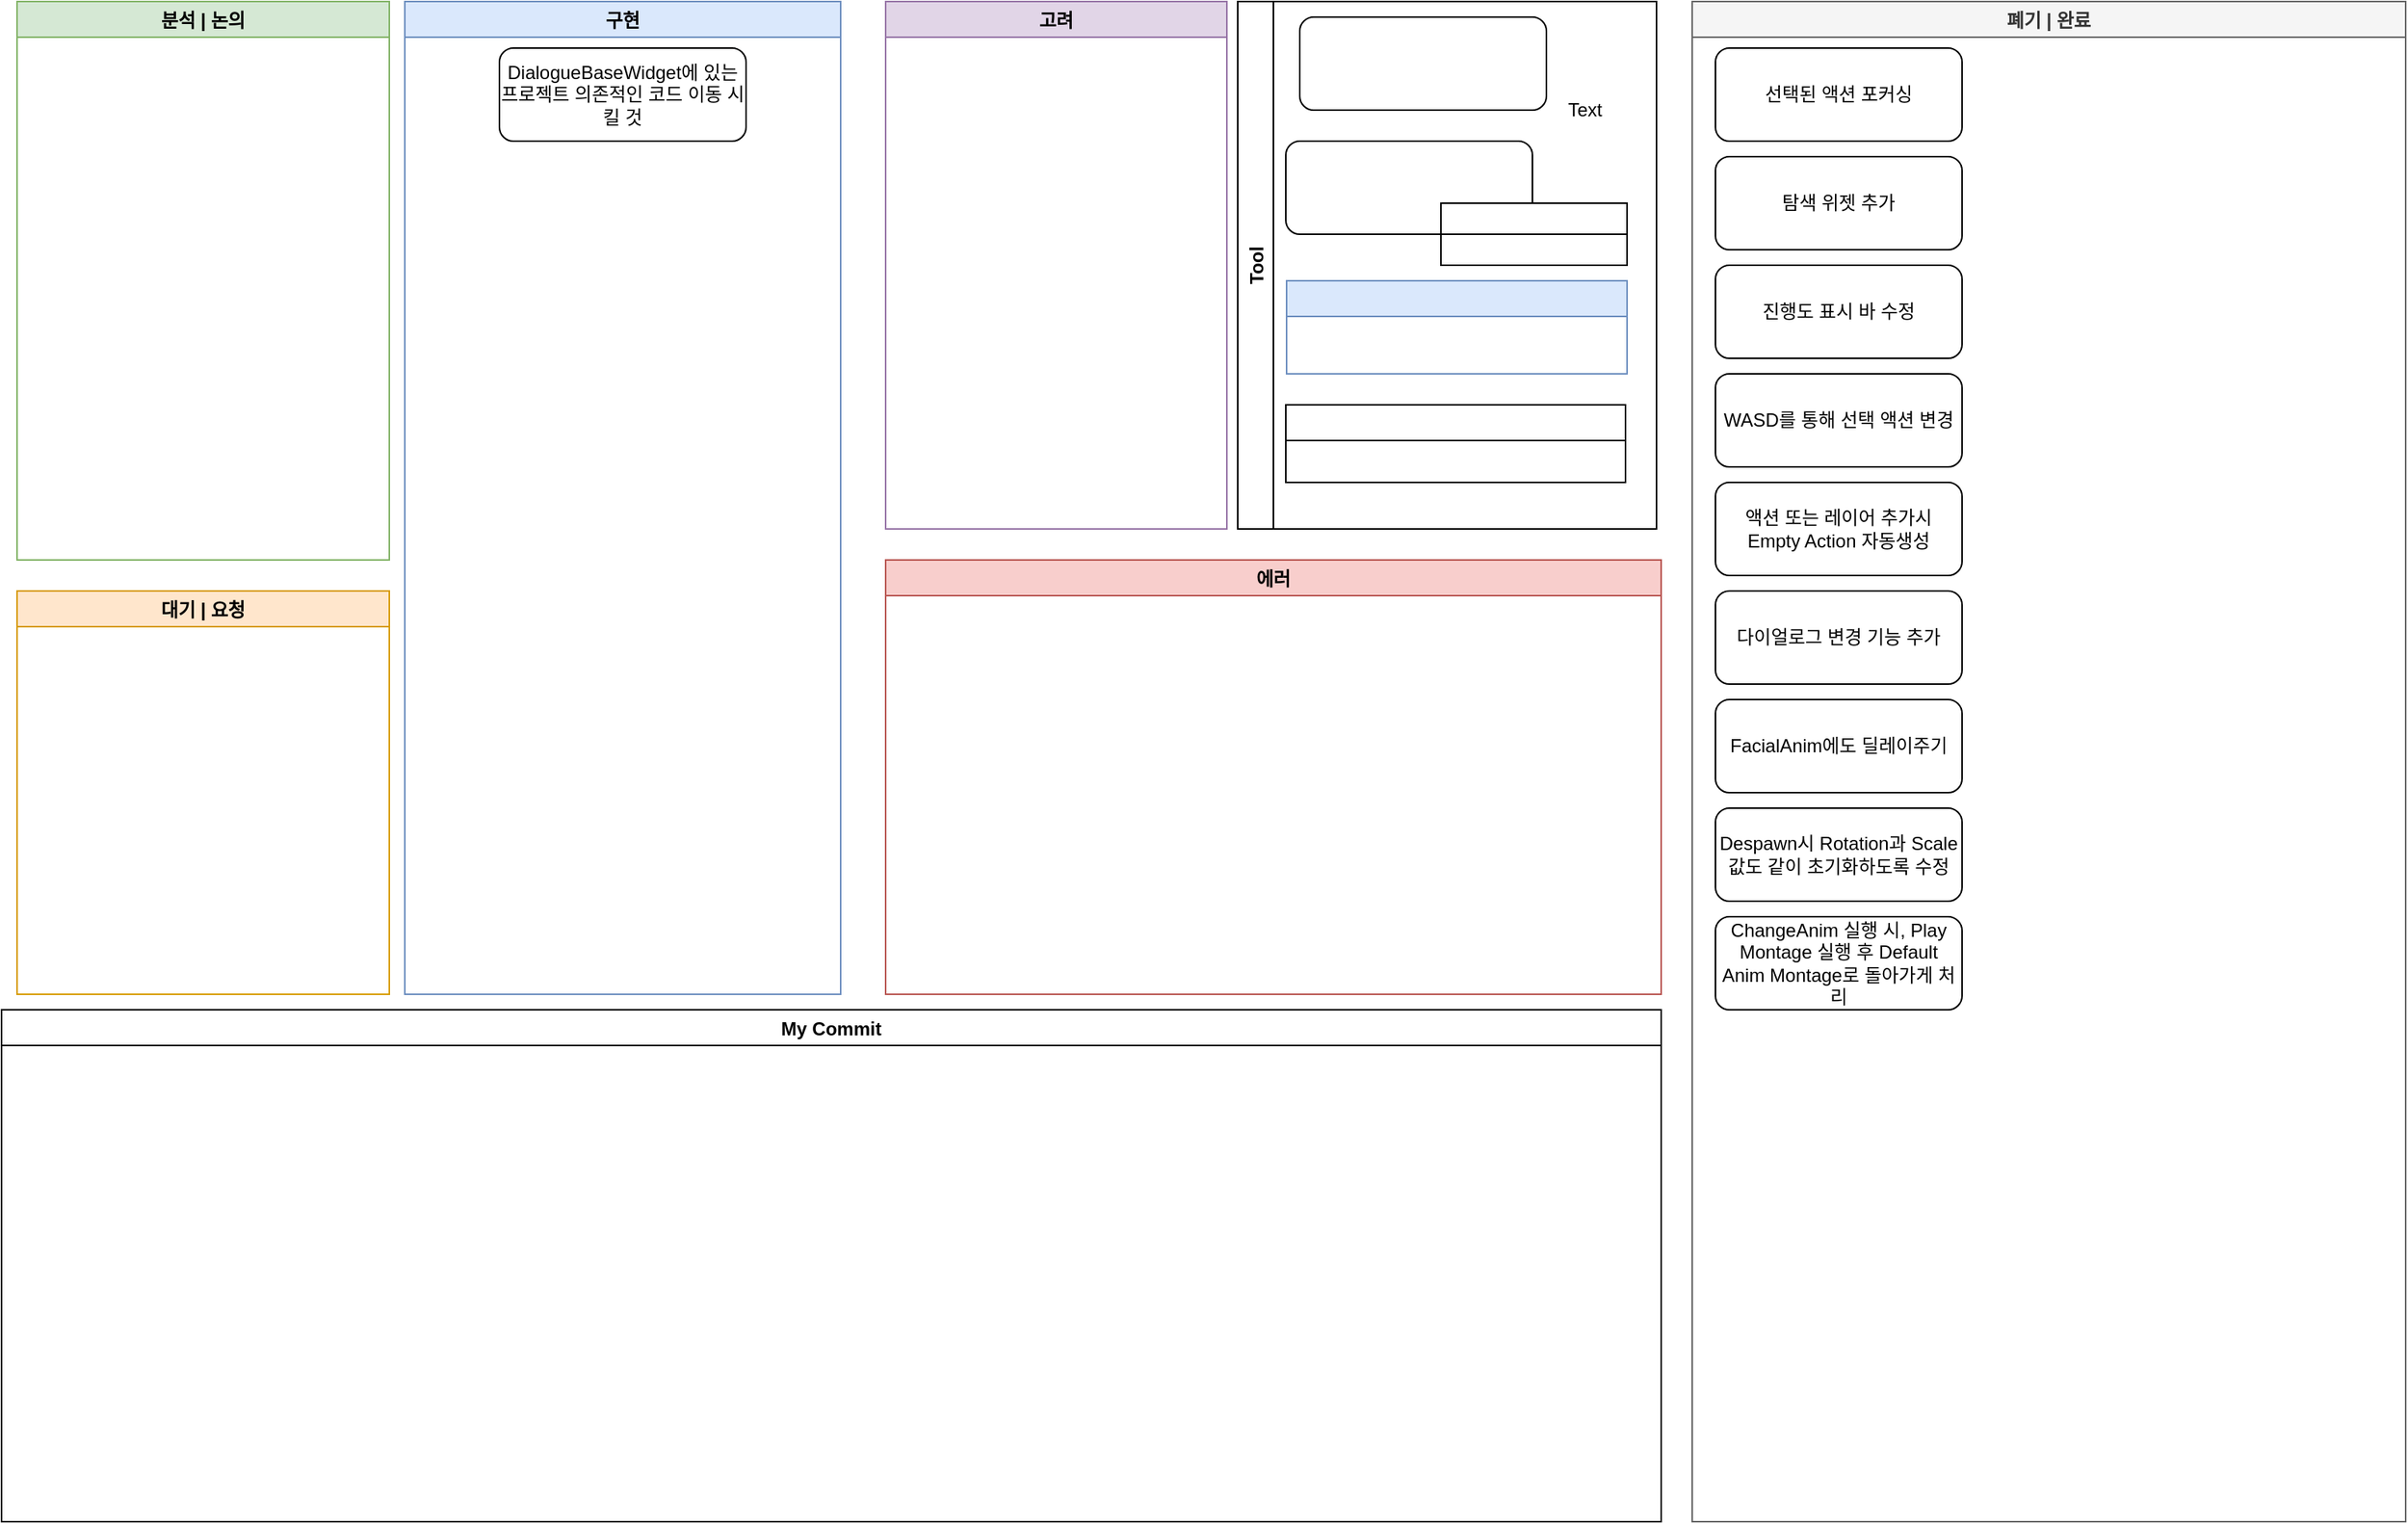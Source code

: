 <mxfile version="15.9.1" type="github">
  <diagram id="sQ8EXhfYu_Z4RW1TYD9f" name="Page-1">
    <mxGraphModel dx="1422" dy="762" grid="1" gridSize="10" guides="1" tooltips="1" connect="1" arrows="1" fold="1" page="1" pageScale="1" pageWidth="827" pageHeight="1169" math="0" shadow="0">
      <root>
        <mxCell id="0" />
        <mxCell id="1" parent="0" />
        <mxCell id="wOnGFkAYj0Utu0_wV-MN-16" value="구현" style="swimlane;fillColor=#dae8fc;strokeColor=#6c8ebf;" parent="1" vertex="1">
          <mxGeometry x="290" y="50" width="281" height="640" as="geometry" />
        </mxCell>
        <mxCell id="HhCp5bAyaU2a7FvYHvNe-1" value="DialogueBaseWidget에 있는 프로젝트 의존적인 코드 이동 시킬 것" style="rounded=1;whiteSpace=wrap;html=1;" parent="wOnGFkAYj0Utu0_wV-MN-16" vertex="1">
          <mxGeometry x="61" y="30" width="159" height="60" as="geometry" />
        </mxCell>
        <mxCell id="wOnGFkAYj0Utu0_wV-MN-17" value="분석 | 논의" style="swimlane;strokeColor=#82b366;fillColor=#D5E8D4;" parent="1" vertex="1">
          <mxGeometry x="40" y="50" width="240" height="360" as="geometry" />
        </mxCell>
        <mxCell id="wOnGFkAYj0Utu0_wV-MN-18" value="고려" style="swimlane;fillColor=#e1d5e7;strokeColor=#9673a6;" parent="1" vertex="1">
          <mxGeometry x="600" y="50" width="220" height="340" as="geometry" />
        </mxCell>
        <mxCell id="MTrl5ynQiznJmTlUDSWs-4" value="대기 | 요청" style="swimlane;strokeColor=#d79b00;fillColor=#ffe6cc;" parent="1" vertex="1">
          <mxGeometry x="40" y="430" width="240" height="260" as="geometry" />
        </mxCell>
        <mxCell id="9A0mLHsorhuxDrabdEOj-9" value="에러" style="swimlane;fillColor=#f8cecc;strokeColor=#b85450;" parent="1" vertex="1">
          <mxGeometry x="600" y="410" width="500" height="280" as="geometry" />
        </mxCell>
        <mxCell id="hDPYIisuoytdxOGGVnbc-3" value="폐기 | 완료" style="swimlane;strokeColor=#666666;fillColor=#f5f5f5;fontColor=#333333;" parent="1" vertex="1">
          <mxGeometry x="1120" y="50" width="460" height="980" as="geometry" />
        </mxCell>
        <mxCell id="dXj6saH3smWJqcKDuyGU-1" value="선택된 액션 포커싱" style="rounded=1;whiteSpace=wrap;html=1;" parent="hDPYIisuoytdxOGGVnbc-3" vertex="1">
          <mxGeometry x="15" y="30" width="159" height="60" as="geometry" />
        </mxCell>
        <mxCell id="0PK8Xxotu-AW9bvvwrs6-1" value="탐색 위젯 추가" style="rounded=1;whiteSpace=wrap;html=1;" parent="hDPYIisuoytdxOGGVnbc-3" vertex="1">
          <mxGeometry x="15" y="100" width="159" height="60" as="geometry" />
        </mxCell>
        <mxCell id="lwPaKuRbPRr6uR4jAGTN-5" value="진행도 표시 바 수정" style="rounded=1;whiteSpace=wrap;html=1;" parent="hDPYIisuoytdxOGGVnbc-3" vertex="1">
          <mxGeometry x="15" y="170" width="159" height="60" as="geometry" />
        </mxCell>
        <mxCell id="dXj6saH3smWJqcKDuyGU-2" value="WASD를 통해 선택 액션 변경" style="rounded=1;whiteSpace=wrap;html=1;" parent="hDPYIisuoytdxOGGVnbc-3" vertex="1">
          <mxGeometry x="15" y="240" width="159" height="60" as="geometry" />
        </mxCell>
        <mxCell id="475E-KhLen9UFLIVENfY-2" value="액션 또는 레이어 추가시 Empty Action 자동생성" style="rounded=1;whiteSpace=wrap;html=1;" parent="hDPYIisuoytdxOGGVnbc-3" vertex="1">
          <mxGeometry x="15" y="310" width="159" height="60" as="geometry" />
        </mxCell>
        <mxCell id="475E-KhLen9UFLIVENfY-1" value="다이얼로그 변경 기능 추가" style="rounded=1;whiteSpace=wrap;html=1;" parent="hDPYIisuoytdxOGGVnbc-3" vertex="1">
          <mxGeometry x="15" y="380" width="159" height="60" as="geometry" />
        </mxCell>
        <mxCell id="ZNA3MldTxm_1SV7WsNPP-1" value="FacialAnim에도 딜레이주기" style="rounded=1;whiteSpace=wrap;html=1;" parent="hDPYIisuoytdxOGGVnbc-3" vertex="1">
          <mxGeometry x="15" y="450" width="159" height="60" as="geometry" />
        </mxCell>
        <mxCell id="RefqtvOPT-CbneVdhMJ4-1" value="Despawn시 Rotation과 Scale값도 같이 초기화하도록 수정" style="rounded=1;whiteSpace=wrap;html=1;" parent="hDPYIisuoytdxOGGVnbc-3" vertex="1">
          <mxGeometry x="15" y="520" width="159" height="60" as="geometry" />
        </mxCell>
        <mxCell id="TX_oiNkGi4RhC6tSfaPi-1" value="&lt;div&gt;ChangeAnim 실행 시, Play Montage 실행 후 Default Anim Montage로 돌아가게 처리&lt;/div&gt;" style="rounded=1;whiteSpace=wrap;html=1;" parent="hDPYIisuoytdxOGGVnbc-3" vertex="1">
          <mxGeometry x="15" y="590" width="159" height="60" as="geometry" />
        </mxCell>
        <mxCell id="6kkVd8V_ymKgZ0_L0vxy-3" value="My Commit" style="swimlane;" parent="1" vertex="1">
          <mxGeometry x="30" y="700" width="1070" height="330" as="geometry">
            <mxRectangle x="49" y="720" width="100" height="23" as="alternateBounds" />
          </mxGeometry>
        </mxCell>
        <mxCell id="oumLD8d3DvaTa1NXrWpt-27" value="Tool" style="swimlane;horizontal=0;" parent="1" vertex="1">
          <mxGeometry x="827" y="50" width="270" height="340" as="geometry" />
        </mxCell>
        <mxCell id="oumLD8d3DvaTa1NXrWpt-25" value="" style="rounded=1;whiteSpace=wrap;html=1;" parent="oumLD8d3DvaTa1NXrWpt-27" vertex="1">
          <mxGeometry x="40" y="10" width="159" height="60" as="geometry" />
        </mxCell>
        <mxCell id="oumLD8d3DvaTa1NXrWpt-31" value="" style="group" parent="oumLD8d3DvaTa1NXrWpt-27" vertex="1" connectable="0">
          <mxGeometry x="31" y="90" width="220" height="80" as="geometry" />
        </mxCell>
        <mxCell id="oumLD8d3DvaTa1NXrWpt-28" value="" style="rounded=1;whiteSpace=wrap;html=1;" parent="oumLD8d3DvaTa1NXrWpt-31" vertex="1">
          <mxGeometry width="159" height="60" as="geometry" />
        </mxCell>
        <mxCell id="oumLD8d3DvaTa1NXrWpt-29" value="" style="rounded=0;whiteSpace=wrap;html=1;" parent="oumLD8d3DvaTa1NXrWpt-31" vertex="1">
          <mxGeometry x="100" y="60" width="120" height="20" as="geometry" />
        </mxCell>
        <mxCell id="oumLD8d3DvaTa1NXrWpt-30" value="" style="rounded=0;whiteSpace=wrap;html=1;" parent="oumLD8d3DvaTa1NXrWpt-31" vertex="1">
          <mxGeometry x="100" y="40" width="120" height="20" as="geometry" />
        </mxCell>
        <mxCell id="oumLD8d3DvaTa1NXrWpt-32" value="" style="swimlane;fillColor=#dae8fc;strokeColor=#6c8ebf;" parent="oumLD8d3DvaTa1NXrWpt-27" vertex="1">
          <mxGeometry x="31.5" y="180" width="219.5" height="60" as="geometry" />
        </mxCell>
        <mxCell id="oumLD8d3DvaTa1NXrWpt-34" value="" style="swimlane;" parent="oumLD8d3DvaTa1NXrWpt-27" vertex="1">
          <mxGeometry x="31" y="260" width="219" height="50" as="geometry" />
        </mxCell>
        <mxCell id="Fb32EvJjGHJRLybvlaYY-3" value="Text" style="text;html=1;align=left;verticalAlign=middle;resizable=0;points=[];autosize=1;strokeColor=none;" parent="oumLD8d3DvaTa1NXrWpt-27" vertex="1">
          <mxGeometry x="211" y="60" width="40" height="20" as="geometry" />
        </mxCell>
      </root>
    </mxGraphModel>
  </diagram>
</mxfile>
